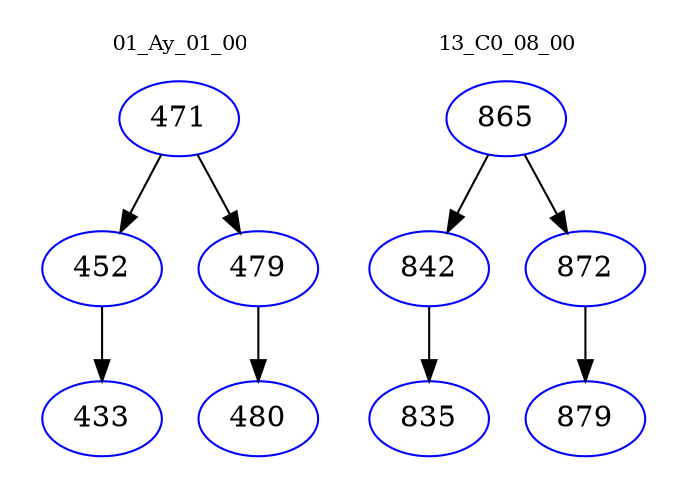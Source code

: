 digraph{
subgraph cluster_0 {
color = white
label = "01_Ay_01_00";
fontsize=10;
T0_471 [label="471", color="blue"]
T0_471 -> T0_452 [color="black"]
T0_452 [label="452", color="blue"]
T0_452 -> T0_433 [color="black"]
T0_433 [label="433", color="blue"]
T0_471 -> T0_479 [color="black"]
T0_479 [label="479", color="blue"]
T0_479 -> T0_480 [color="black"]
T0_480 [label="480", color="blue"]
}
subgraph cluster_1 {
color = white
label = "13_C0_08_00";
fontsize=10;
T1_865 [label="865", color="blue"]
T1_865 -> T1_842 [color="black"]
T1_842 [label="842", color="blue"]
T1_842 -> T1_835 [color="black"]
T1_835 [label="835", color="blue"]
T1_865 -> T1_872 [color="black"]
T1_872 [label="872", color="blue"]
T1_872 -> T1_879 [color="black"]
T1_879 [label="879", color="blue"]
}
}
